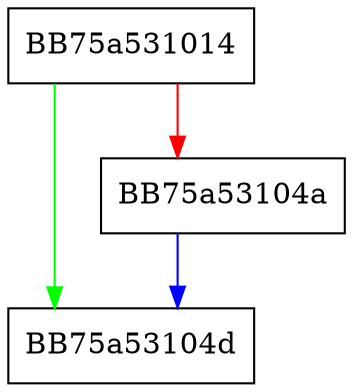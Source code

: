 digraph find {
  node [shape="box"];
  graph [splines=ortho];
  BB75a531014 -> BB75a53104d [color="green"];
  BB75a531014 -> BB75a53104a [color="red"];
  BB75a53104a -> BB75a53104d [color="blue"];
}
